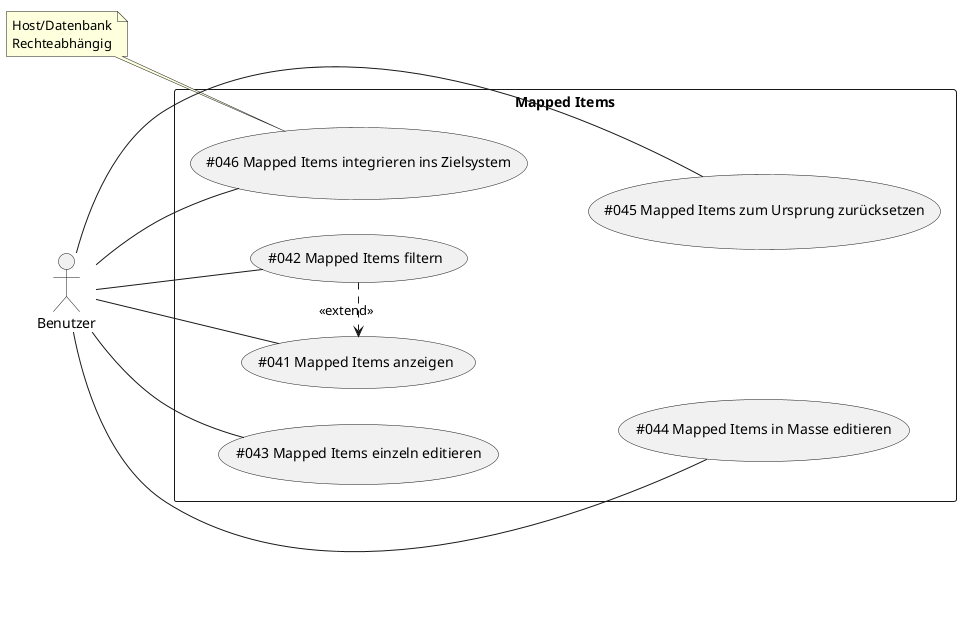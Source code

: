 @startuml
left to right direction

actor Benutzer as Actor1

rectangle "Mapped Items" {
    (#041 Mapped Items anzeigen) as (UC41)
    (#042 Mapped Items filtern) as (UC42)
    (#043 Mapped Items einzeln editieren) as (UC43)
    (#044 Mapped Items in Masse editieren) as (UC44)
    (#045 Mapped Items zum Ursprung zurücksetzen) as (UC45)
    (#046 Mapped Items integrieren ins Zielsystem) as (UC46)
}

note "Host/Datenbank\nRechteabhängig" as N1

Actor1 -- (UC41)
Actor1 -- (UC42)
Actor1 -- (UC43)
Actor1 -- (UC44)
Actor1 -- (UC45)
Actor1 -- (UC46)

(UC42) .> (UC41) : <<extend>>

(UC41) -[hidden]- (UC44)
(UC42) -[hidden]- (UC45)

N1 .. (UC46)

@enduml
